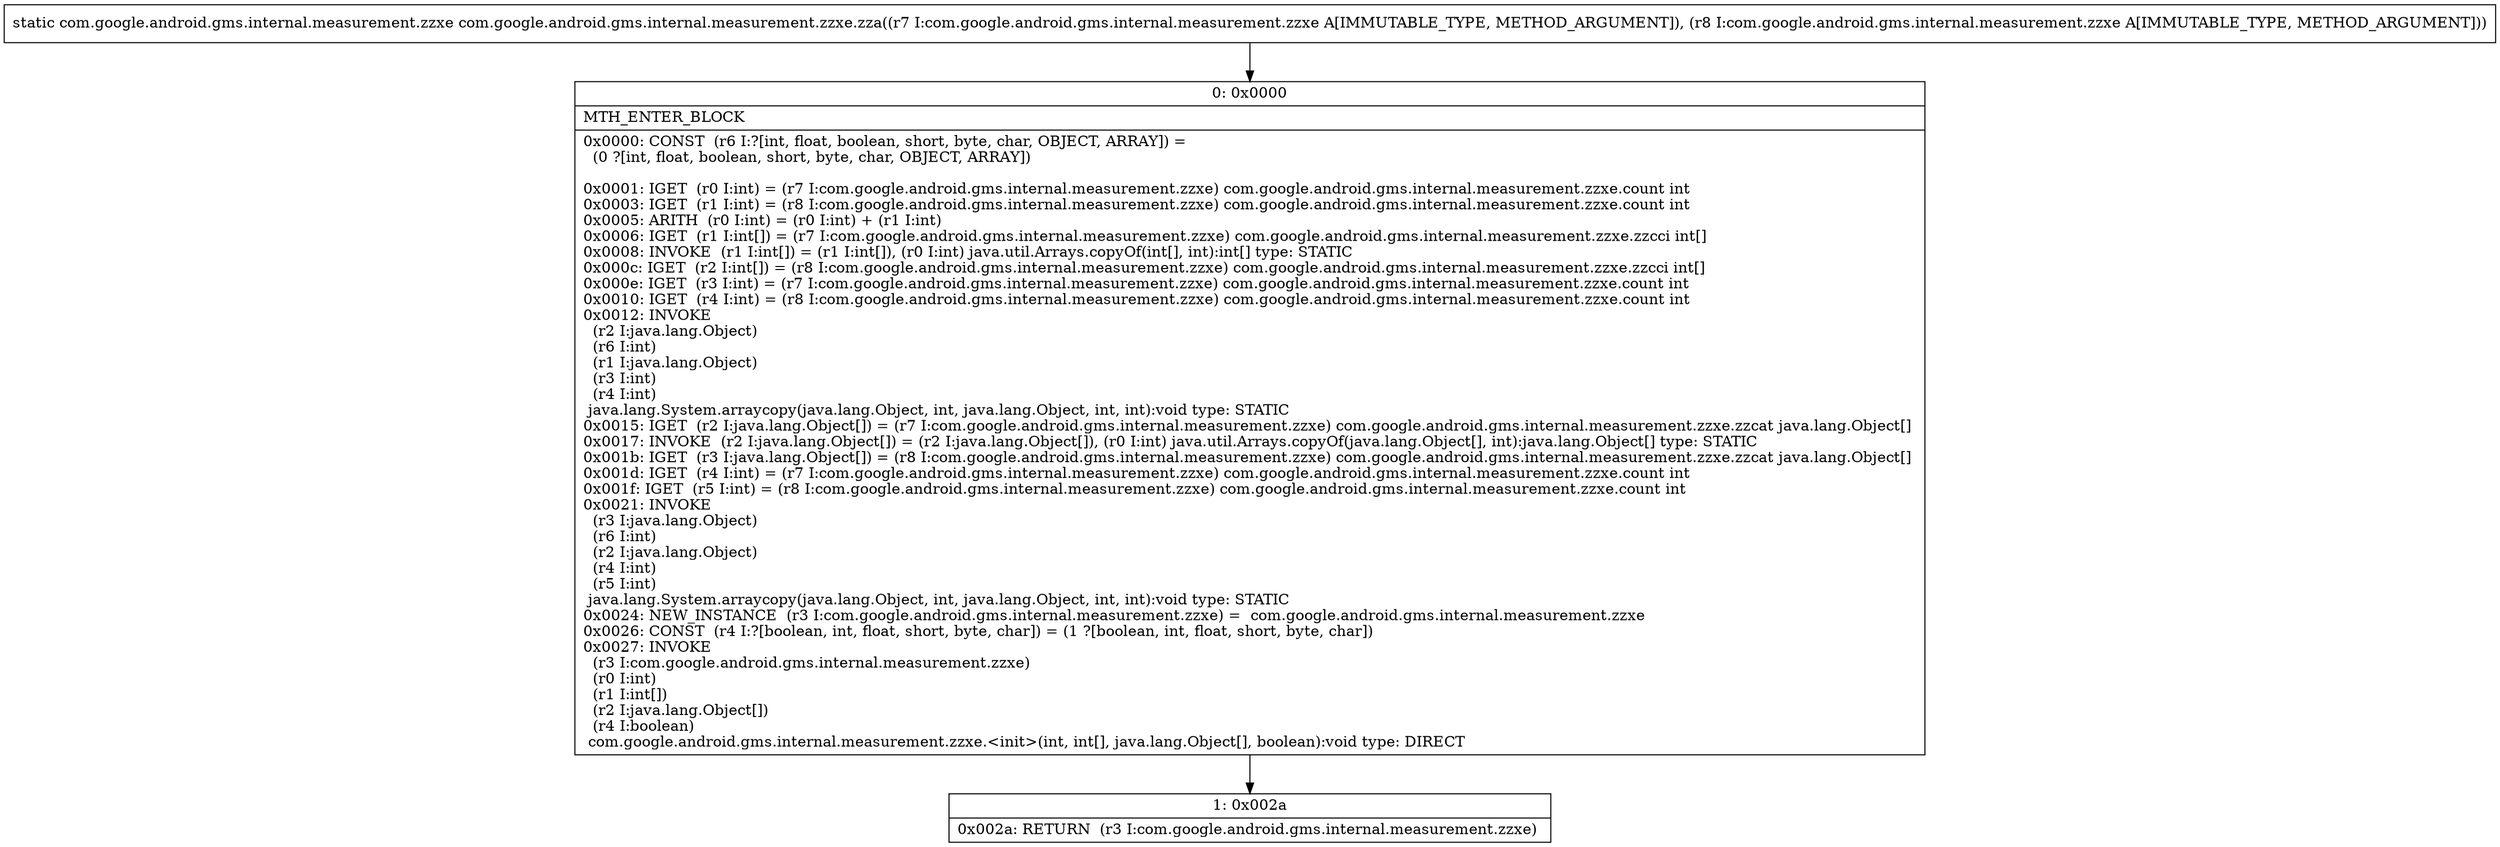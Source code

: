 digraph "CFG forcom.google.android.gms.internal.measurement.zzxe.zza(Lcom\/google\/android\/gms\/internal\/measurement\/zzxe;Lcom\/google\/android\/gms\/internal\/measurement\/zzxe;)Lcom\/google\/android\/gms\/internal\/measurement\/zzxe;" {
Node_0 [shape=record,label="{0\:\ 0x0000|MTH_ENTER_BLOCK\l|0x0000: CONST  (r6 I:?[int, float, boolean, short, byte, char, OBJECT, ARRAY]) = \l  (0 ?[int, float, boolean, short, byte, char, OBJECT, ARRAY])\l \l0x0001: IGET  (r0 I:int) = (r7 I:com.google.android.gms.internal.measurement.zzxe) com.google.android.gms.internal.measurement.zzxe.count int \l0x0003: IGET  (r1 I:int) = (r8 I:com.google.android.gms.internal.measurement.zzxe) com.google.android.gms.internal.measurement.zzxe.count int \l0x0005: ARITH  (r0 I:int) = (r0 I:int) + (r1 I:int) \l0x0006: IGET  (r1 I:int[]) = (r7 I:com.google.android.gms.internal.measurement.zzxe) com.google.android.gms.internal.measurement.zzxe.zzcci int[] \l0x0008: INVOKE  (r1 I:int[]) = (r1 I:int[]), (r0 I:int) java.util.Arrays.copyOf(int[], int):int[] type: STATIC \l0x000c: IGET  (r2 I:int[]) = (r8 I:com.google.android.gms.internal.measurement.zzxe) com.google.android.gms.internal.measurement.zzxe.zzcci int[] \l0x000e: IGET  (r3 I:int) = (r7 I:com.google.android.gms.internal.measurement.zzxe) com.google.android.gms.internal.measurement.zzxe.count int \l0x0010: IGET  (r4 I:int) = (r8 I:com.google.android.gms.internal.measurement.zzxe) com.google.android.gms.internal.measurement.zzxe.count int \l0x0012: INVOKE  \l  (r2 I:java.lang.Object)\l  (r6 I:int)\l  (r1 I:java.lang.Object)\l  (r3 I:int)\l  (r4 I:int)\l java.lang.System.arraycopy(java.lang.Object, int, java.lang.Object, int, int):void type: STATIC \l0x0015: IGET  (r2 I:java.lang.Object[]) = (r7 I:com.google.android.gms.internal.measurement.zzxe) com.google.android.gms.internal.measurement.zzxe.zzcat java.lang.Object[] \l0x0017: INVOKE  (r2 I:java.lang.Object[]) = (r2 I:java.lang.Object[]), (r0 I:int) java.util.Arrays.copyOf(java.lang.Object[], int):java.lang.Object[] type: STATIC \l0x001b: IGET  (r3 I:java.lang.Object[]) = (r8 I:com.google.android.gms.internal.measurement.zzxe) com.google.android.gms.internal.measurement.zzxe.zzcat java.lang.Object[] \l0x001d: IGET  (r4 I:int) = (r7 I:com.google.android.gms.internal.measurement.zzxe) com.google.android.gms.internal.measurement.zzxe.count int \l0x001f: IGET  (r5 I:int) = (r8 I:com.google.android.gms.internal.measurement.zzxe) com.google.android.gms.internal.measurement.zzxe.count int \l0x0021: INVOKE  \l  (r3 I:java.lang.Object)\l  (r6 I:int)\l  (r2 I:java.lang.Object)\l  (r4 I:int)\l  (r5 I:int)\l java.lang.System.arraycopy(java.lang.Object, int, java.lang.Object, int, int):void type: STATIC \l0x0024: NEW_INSTANCE  (r3 I:com.google.android.gms.internal.measurement.zzxe) =  com.google.android.gms.internal.measurement.zzxe \l0x0026: CONST  (r4 I:?[boolean, int, float, short, byte, char]) = (1 ?[boolean, int, float, short, byte, char]) \l0x0027: INVOKE  \l  (r3 I:com.google.android.gms.internal.measurement.zzxe)\l  (r0 I:int)\l  (r1 I:int[])\l  (r2 I:java.lang.Object[])\l  (r4 I:boolean)\l com.google.android.gms.internal.measurement.zzxe.\<init\>(int, int[], java.lang.Object[], boolean):void type: DIRECT \l}"];
Node_1 [shape=record,label="{1\:\ 0x002a|0x002a: RETURN  (r3 I:com.google.android.gms.internal.measurement.zzxe) \l}"];
MethodNode[shape=record,label="{static com.google.android.gms.internal.measurement.zzxe com.google.android.gms.internal.measurement.zzxe.zza((r7 I:com.google.android.gms.internal.measurement.zzxe A[IMMUTABLE_TYPE, METHOD_ARGUMENT]), (r8 I:com.google.android.gms.internal.measurement.zzxe A[IMMUTABLE_TYPE, METHOD_ARGUMENT])) }"];
MethodNode -> Node_0;
Node_0 -> Node_1;
}

